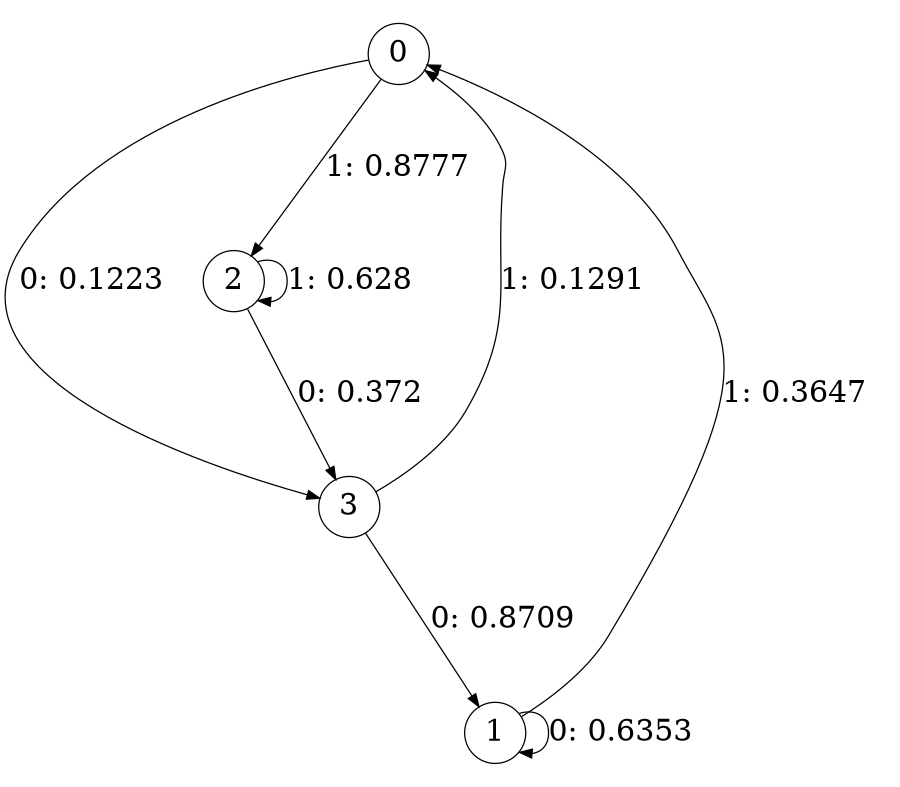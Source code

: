 digraph "ch22randomL2" {
size = "6,8.5";
ratio = "fill";
node [shape = circle];
node [fontsize = 24];
edge [fontsize = 24];
0 -> 3 [label = "0: 0.1223   "];
0 -> 2 [label = "1: 0.8777   "];
1 -> 1 [label = "0: 0.6353   "];
1 -> 0 [label = "1: 0.3647   "];
2 -> 3 [label = "0: 0.372    "];
2 -> 2 [label = "1: 0.628    "];
3 -> 1 [label = "0: 0.8709   "];
3 -> 0 [label = "1: 0.1291   "];
}